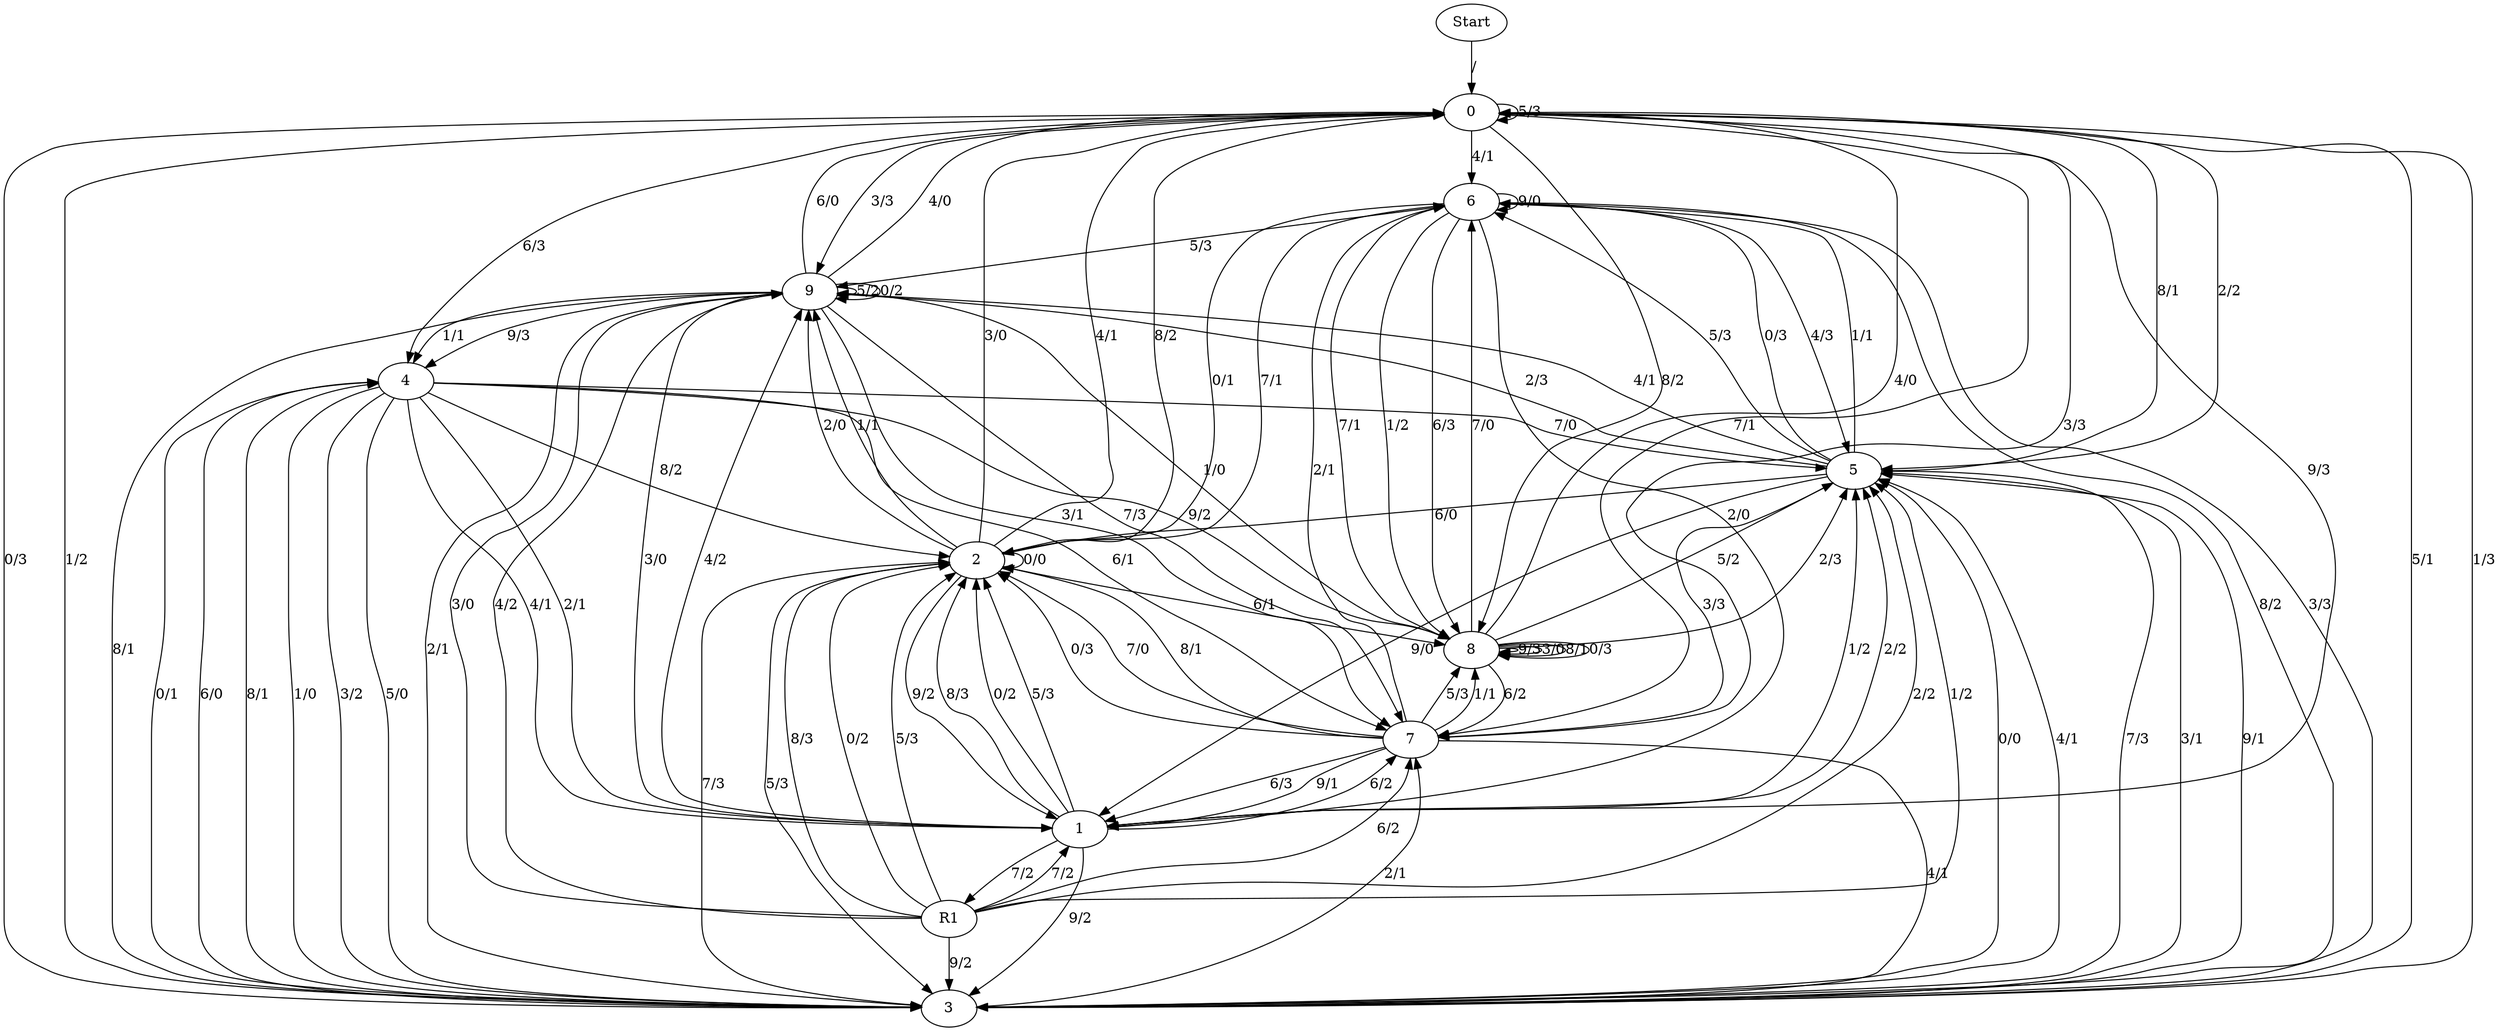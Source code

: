 digraph {
	Start -> 0 [label="/"]
	0 -> 6 [label="4/1"]
	0 -> 0 [label="5/3"]
	0 -> 9 [label="3/3"]
	0 -> 5 [label="2/2"]
	0 -> 7 [label="7/1"]
	0 -> 1 [label="9/3"]
	0 -> 3 [label="0/3"]
	0 -> 4 [label="6/3"]
	0 -> 3 [label="1/2"]
	0 -> 8 [label="8/2"]
	1 -> 9 [label="3/0"]
	1 -> 9 [label="4/2"]
	1 -> 7 [label="6/2"]
	1 -> 3 [label="9/2"]
	1 -> 2 [label="8/3"]
	1 -> 5 [label="1/2"]
	1 -> R1 [label="7/2"]
	1 -> 5 [label="2/2"]
	1 -> 2 [label="0/2"]
	1 -> 2 [label="5/3"]
	R1 -> 9 [label="3/0"]
	R1 -> 3 [label="9/2"]
	R1 -> 1 [label="7/2"]
	R1 -> 9 [label="4/2"]
	R1 -> 7 [label="6/2"]
	R1 -> 5 [label="2/2"]
	R1 -> 2 [label="8/3"]
	R1 -> 2 [label="0/2"]
	R1 -> 5 [label="1/2"]
	R1 -> 2 [label="5/3"]
	5 -> 9 [label="2/3"]
	5 -> 1 [label="9/0"]
	5 -> 2 [label="6/0"]
	5 -> 6 [label="1/1"]
	5 -> 3 [label="7/3"]
	5 -> 6 [label="0/3"]
	5 -> 9 [label="4/1"]
	5 -> 0 [label="8/1"]
	5 -> 6 [label="5/3"]
	5 -> 7 [label="3/3"]
	7 -> 0 [label="3/3"]
	7 -> 3 [label="4/1"]
	7 -> 1 [label="6/3"]
	7 -> 1 [label="9/1"]
	7 -> 8 [label="5/3"]
	7 -> 2 [label="8/1"]
	7 -> 6 [label="2/1"]
	7 -> 8 [label="1/1"]
	7 -> 2 [label="0/3"]
	7 -> 2 [label="7/0"]
	6 -> 8 [label="7/1"]
	6 -> 2 [label="0/1"]
	6 -> 8 [label="1/2"]
	6 -> 1 [label="2/0"]
	6 -> 3 [label="8/2"]
	6 -> 6 [label="9/0"]
	6 -> 5 [label="4/3"]
	6 -> 8 [label="6/3"]
	6 -> 3 [label="3/3"]
	6 -> 9 [label="5/3"]
	3 -> 7 [label="2/1"]
	3 -> 5 [label="3/1"]
	3 -> 0 [label="5/1"]
	3 -> 5 [label="9/1"]
	3 -> 5 [label="0/0"]
	3 -> 2 [label="7/3"]
	3 -> 0 [label="1/3"]
	3 -> 5 [label="4/1"]
	3 -> 4 [label="6/0"]
	3 -> 4 [label="8/1"]
	4 -> 3 [label="1/0"]
	4 -> 7 [label="6/1"]
	4 -> 1 [label="4/1"]
	4 -> 8 [label="9/2"]
	4 -> 2 [label="8/2"]
	4 -> 1 [label="2/1"]
	4 -> 5 [label="7/0"]
	4 -> 3 [label="0/1"]
	4 -> 3 [label="3/2"]
	4 -> 3 [label="5/0"]
	2 -> 0 [label="3/0"]
	2 -> 3 [label="5/3"]
	2 -> 6 [label="7/1"]
	2 -> 9 [label="1/1"]
	2 -> 9 [label="2/0"]
	2 -> 0 [label="4/1"]
	2 -> 1 [label="9/2"]
	2 -> 8 [label="6/1"]
	2 -> 2 [label="0/0"]
	2 -> 0 [label="8/2"]
	8 -> 8 [label="9/3"]
	8 -> 8 [label="3/0"]
	8 -> 7 [label="6/2"]
	8 -> 9 [label="1/0"]
	8 -> 0 [label="4/0"]
	8 -> 5 [label="5/2"]
	8 -> 8 [label="8/1"]
	8 -> 8 [label="0/3"]
	8 -> 6 [label="7/0"]
	8 -> 5 [label="2/3"]
	9 -> 4 [label="9/3"]
	9 -> 3 [label="8/1"]
	9 -> 4 [label="1/1"]
	9 -> 9 [label="5/2"]
	9 -> 0 [label="4/0"]
	9 -> 7 [label="3/1"]
	9 -> 3 [label="2/1"]
	9 -> 7 [label="7/3"]
	9 -> 9 [label="0/2"]
	9 -> 0 [label="6/0"]
}